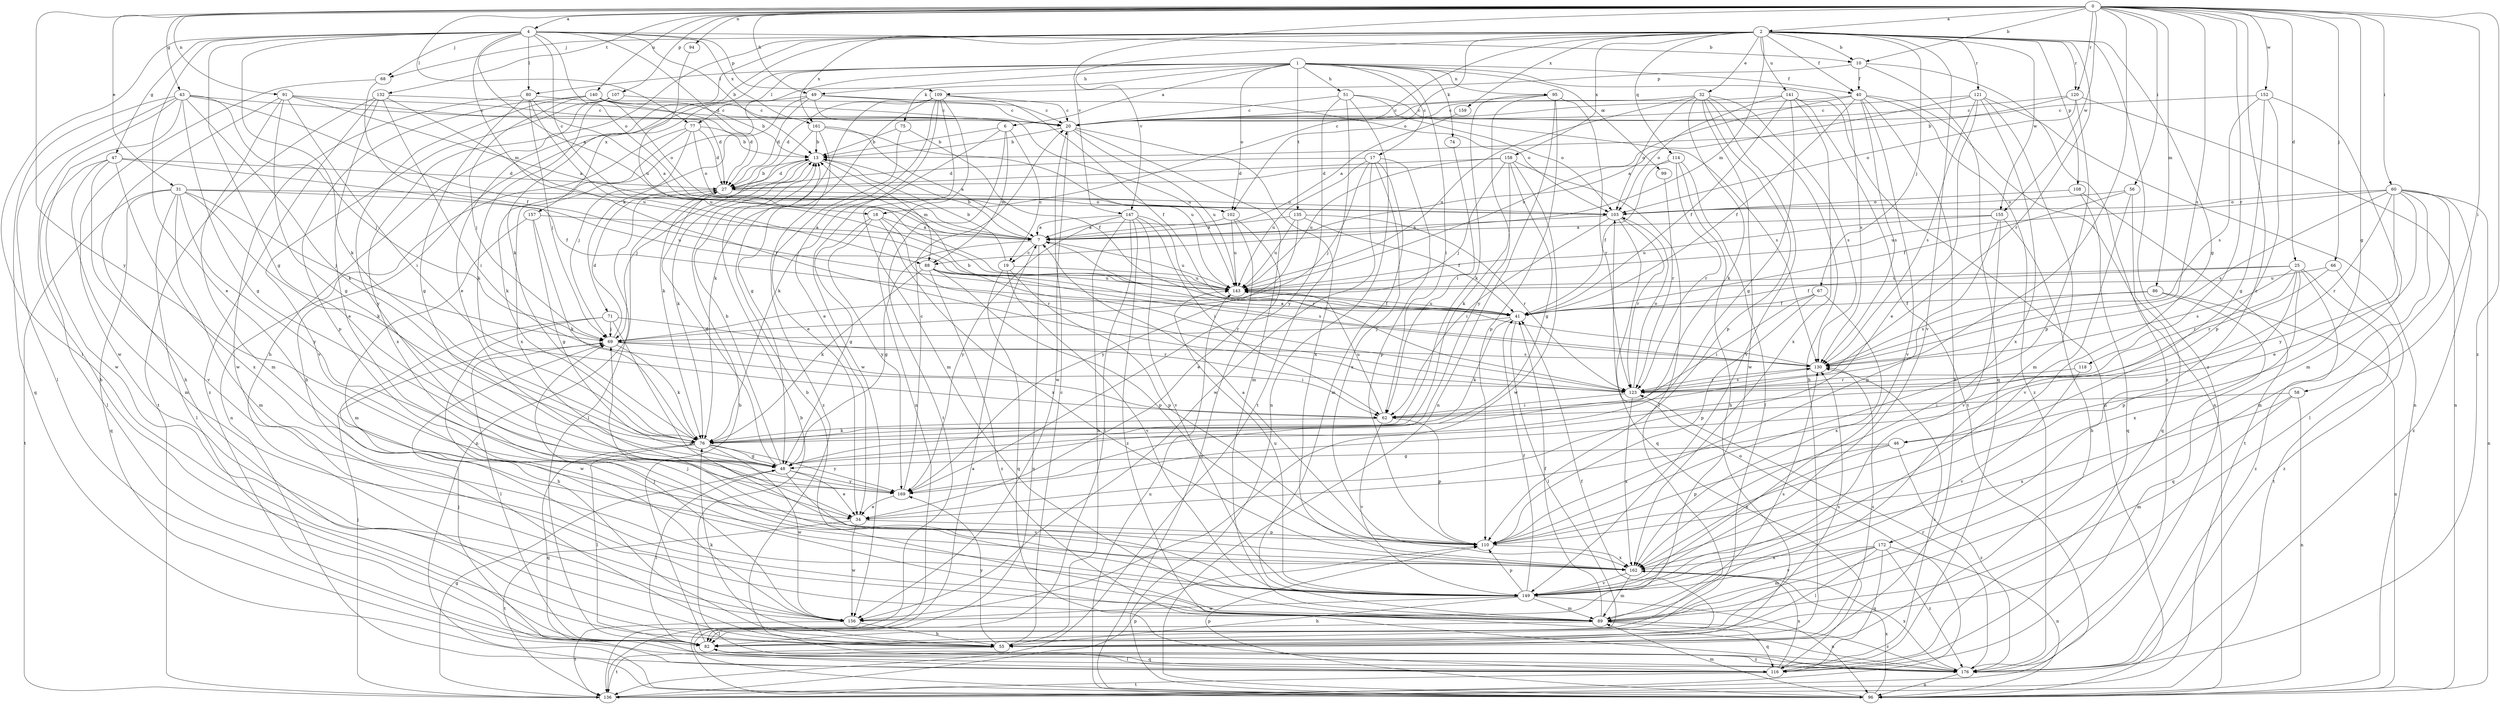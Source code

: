 strict digraph  {
0;
1;
2;
4;
6;
7;
10;
13;
17;
18;
19;
20;
25;
27;
31;
32;
34;
40;
41;
43;
46;
47;
48;
49;
51;
55;
56;
58;
60;
62;
66;
67;
68;
69;
71;
74;
75;
76;
77;
80;
82;
86;
88;
89;
91;
94;
95;
96;
99;
102;
103;
107;
108;
109;
110;
114;
116;
118;
120;
121;
123;
130;
132;
135;
136;
140;
141;
143;
147;
149;
152;
155;
156;
157;
158;
159;
161;
162;
169;
172;
176;
0 -> 2  [label=a];
0 -> 4  [label=a];
0 -> 10  [label=b];
0 -> 25  [label=d];
0 -> 31  [label=e];
0 -> 43  [label=g];
0 -> 46  [label=g];
0 -> 49  [label=h];
0 -> 56  [label=i];
0 -> 58  [label=i];
0 -> 60  [label=i];
0 -> 62  [label=i];
0 -> 66  [label=j];
0 -> 77  [label=l];
0 -> 86  [label=m];
0 -> 91  [label=n];
0 -> 94  [label=n];
0 -> 107  [label=p];
0 -> 118  [label=r];
0 -> 120  [label=r];
0 -> 130  [label=s];
0 -> 132  [label=t];
0 -> 140  [label=u];
0 -> 147  [label=v];
0 -> 152  [label=w];
0 -> 155  [label=w];
0 -> 169  [label=y];
0 -> 172  [label=z];
0 -> 176  [label=z];
1 -> 6  [label=a];
1 -> 17  [label=c];
1 -> 40  [label=f];
1 -> 49  [label=h];
1 -> 51  [label=h];
1 -> 62  [label=i];
1 -> 71  [label=k];
1 -> 74  [label=k];
1 -> 75  [label=k];
1 -> 77  [label=l];
1 -> 80  [label=l];
1 -> 95  [label=n];
1 -> 99  [label=o];
1 -> 102  [label=o];
1 -> 130  [label=s];
1 -> 135  [label=t];
1 -> 157  [label=x];
2 -> 10  [label=b];
2 -> 18  [label=c];
2 -> 32  [label=e];
2 -> 34  [label=e];
2 -> 40  [label=f];
2 -> 46  [label=g];
2 -> 55  [label=h];
2 -> 67  [label=j];
2 -> 68  [label=j];
2 -> 76  [label=k];
2 -> 88  [label=m];
2 -> 102  [label=o];
2 -> 108  [label=p];
2 -> 114  [label=q];
2 -> 120  [label=r];
2 -> 121  [label=r];
2 -> 123  [label=r];
2 -> 141  [label=u];
2 -> 147  [label=v];
2 -> 149  [label=v];
2 -> 155  [label=w];
2 -> 158  [label=x];
2 -> 159  [label=x];
2 -> 161  [label=x];
2 -> 176  [label=z];
4 -> 7  [label=a];
4 -> 10  [label=b];
4 -> 13  [label=b];
4 -> 18  [label=c];
4 -> 27  [label=d];
4 -> 34  [label=e];
4 -> 47  [label=g];
4 -> 48  [label=g];
4 -> 68  [label=j];
4 -> 76  [label=k];
4 -> 80  [label=l];
4 -> 82  [label=l];
4 -> 88  [label=m];
4 -> 102  [label=o];
4 -> 109  [label=p];
4 -> 161  [label=x];
6 -> 13  [label=b];
6 -> 19  [label=c];
6 -> 76  [label=k];
6 -> 88  [label=m];
6 -> 136  [label=t];
7 -> 13  [label=b];
7 -> 19  [label=c];
7 -> 48  [label=g];
7 -> 96  [label=n];
7 -> 143  [label=u];
10 -> 40  [label=f];
10 -> 109  [label=p];
10 -> 116  [label=q];
10 -> 176  [label=z];
13 -> 27  [label=d];
13 -> 69  [label=j];
13 -> 76  [label=k];
13 -> 88  [label=m];
17 -> 27  [label=d];
17 -> 69  [label=j];
17 -> 89  [label=m];
17 -> 110  [label=p];
17 -> 143  [label=u];
17 -> 156  [label=w];
17 -> 162  [label=x];
18 -> 7  [label=a];
18 -> 48  [label=g];
18 -> 123  [label=r];
18 -> 162  [label=x];
18 -> 169  [label=y];
19 -> 13  [label=b];
19 -> 110  [label=p];
19 -> 116  [label=q];
19 -> 143  [label=u];
19 -> 149  [label=v];
20 -> 13  [label=b];
20 -> 89  [label=m];
20 -> 143  [label=u];
20 -> 156  [label=w];
20 -> 162  [label=x];
25 -> 41  [label=f];
25 -> 110  [label=p];
25 -> 123  [label=r];
25 -> 130  [label=s];
25 -> 136  [label=t];
25 -> 143  [label=u];
25 -> 162  [label=x];
25 -> 176  [label=z];
27 -> 13  [label=b];
27 -> 82  [label=l];
27 -> 96  [label=n];
27 -> 103  [label=o];
31 -> 69  [label=j];
31 -> 76  [label=k];
31 -> 82  [label=l];
31 -> 89  [label=m];
31 -> 103  [label=o];
31 -> 116  [label=q];
31 -> 136  [label=t];
31 -> 143  [label=u];
31 -> 169  [label=y];
32 -> 20  [label=c];
32 -> 55  [label=h];
32 -> 76  [label=k];
32 -> 103  [label=o];
32 -> 110  [label=p];
32 -> 130  [label=s];
32 -> 143  [label=u];
32 -> 149  [label=v];
32 -> 156  [label=w];
34 -> 110  [label=p];
34 -> 136  [label=t];
34 -> 156  [label=w];
40 -> 20  [label=c];
40 -> 41  [label=f];
40 -> 55  [label=h];
40 -> 96  [label=n];
40 -> 130  [label=s];
40 -> 143  [label=u];
40 -> 149  [label=v];
40 -> 176  [label=z];
41 -> 69  [label=j];
41 -> 76  [label=k];
41 -> 82  [label=l];
41 -> 143  [label=u];
43 -> 20  [label=c];
43 -> 48  [label=g];
43 -> 55  [label=h];
43 -> 69  [label=j];
43 -> 76  [label=k];
43 -> 82  [label=l];
43 -> 116  [label=q];
43 -> 143  [label=u];
43 -> 156  [label=w];
46 -> 48  [label=g];
46 -> 110  [label=p];
46 -> 162  [label=x];
46 -> 176  [label=z];
47 -> 27  [label=d];
47 -> 41  [label=f];
47 -> 82  [label=l];
47 -> 89  [label=m];
47 -> 149  [label=v];
47 -> 162  [label=x];
48 -> 13  [label=b];
48 -> 27  [label=d];
48 -> 34  [label=e];
48 -> 82  [label=l];
48 -> 149  [label=v];
48 -> 169  [label=y];
49 -> 20  [label=c];
49 -> 27  [label=d];
49 -> 55  [label=h];
49 -> 103  [label=o];
49 -> 143  [label=u];
49 -> 162  [label=x];
51 -> 20  [label=c];
51 -> 96  [label=n];
51 -> 103  [label=o];
51 -> 130  [label=s];
51 -> 136  [label=t];
51 -> 169  [label=y];
55 -> 20  [label=c];
55 -> 41  [label=f];
55 -> 76  [label=k];
55 -> 130  [label=s];
55 -> 136  [label=t];
55 -> 169  [label=y];
56 -> 41  [label=f];
56 -> 103  [label=o];
56 -> 116  [label=q];
56 -> 149  [label=v];
58 -> 62  [label=i];
58 -> 89  [label=m];
58 -> 96  [label=n];
58 -> 162  [label=x];
60 -> 34  [label=e];
60 -> 82  [label=l];
60 -> 89  [label=m];
60 -> 96  [label=n];
60 -> 103  [label=o];
60 -> 123  [label=r];
60 -> 130  [label=s];
60 -> 143  [label=u];
60 -> 169  [label=y];
60 -> 176  [label=z];
62 -> 76  [label=k];
62 -> 110  [label=p];
62 -> 143  [label=u];
62 -> 149  [label=v];
66 -> 123  [label=r];
66 -> 143  [label=u];
66 -> 176  [label=z];
67 -> 41  [label=f];
67 -> 62  [label=i];
67 -> 110  [label=p];
67 -> 162  [label=x];
68 -> 41  [label=f];
68 -> 156  [label=w];
69 -> 27  [label=d];
69 -> 62  [label=i];
69 -> 76  [label=k];
69 -> 82  [label=l];
69 -> 130  [label=s];
71 -> 55  [label=h];
71 -> 69  [label=j];
71 -> 123  [label=r];
71 -> 156  [label=w];
71 -> 162  [label=x];
74 -> 62  [label=i];
75 -> 13  [label=b];
75 -> 34  [label=e];
75 -> 41  [label=f];
76 -> 48  [label=g];
76 -> 82  [label=l];
76 -> 116  [label=q];
76 -> 156  [label=w];
76 -> 169  [label=y];
77 -> 13  [label=b];
77 -> 27  [label=d];
77 -> 69  [label=j];
77 -> 76  [label=k];
77 -> 96  [label=n];
77 -> 103  [label=o];
80 -> 7  [label=a];
80 -> 20  [label=c];
80 -> 48  [label=g];
80 -> 69  [label=j];
80 -> 143  [label=u];
80 -> 156  [label=w];
82 -> 13  [label=b];
82 -> 116  [label=q];
82 -> 130  [label=s];
82 -> 176  [label=z];
86 -> 41  [label=f];
86 -> 96  [label=n];
86 -> 116  [label=q];
86 -> 130  [label=s];
88 -> 76  [label=k];
88 -> 110  [label=p];
88 -> 123  [label=r];
88 -> 130  [label=s];
88 -> 143  [label=u];
88 -> 176  [label=z];
89 -> 13  [label=b];
89 -> 41  [label=f];
89 -> 82  [label=l];
89 -> 116  [label=q];
89 -> 130  [label=s];
89 -> 176  [label=z];
91 -> 7  [label=a];
91 -> 20  [label=c];
91 -> 27  [label=d];
91 -> 48  [label=g];
91 -> 55  [label=h];
91 -> 62  [label=i];
91 -> 89  [label=m];
94 -> 143  [label=u];
95 -> 20  [label=c];
95 -> 76  [label=k];
95 -> 96  [label=n];
95 -> 110  [label=p];
95 -> 123  [label=r];
95 -> 169  [label=y];
96 -> 89  [label=m];
96 -> 110  [label=p];
96 -> 143  [label=u];
96 -> 162  [label=x];
99 -> 123  [label=r];
102 -> 7  [label=a];
102 -> 34  [label=e];
102 -> 96  [label=n];
102 -> 143  [label=u];
103 -> 7  [label=a];
103 -> 62  [label=i];
103 -> 116  [label=q];
103 -> 123  [label=r];
107 -> 20  [label=c];
107 -> 76  [label=k];
107 -> 149  [label=v];
107 -> 162  [label=x];
108 -> 103  [label=o];
108 -> 116  [label=q];
108 -> 136  [label=t];
109 -> 20  [label=c];
109 -> 27  [label=d];
109 -> 34  [label=e];
109 -> 41  [label=f];
109 -> 48  [label=g];
109 -> 76  [label=k];
109 -> 89  [label=m];
109 -> 96  [label=n];
109 -> 156  [label=w];
110 -> 7  [label=a];
110 -> 162  [label=x];
114 -> 27  [label=d];
114 -> 41  [label=f];
114 -> 55  [label=h];
114 -> 82  [label=l];
114 -> 123  [label=r];
116 -> 82  [label=l];
116 -> 130  [label=s];
116 -> 136  [label=t];
116 -> 162  [label=x];
118 -> 123  [label=r];
118 -> 149  [label=v];
120 -> 13  [label=b];
120 -> 20  [label=c];
120 -> 96  [label=n];
120 -> 103  [label=o];
120 -> 110  [label=p];
121 -> 7  [label=a];
121 -> 20  [label=c];
121 -> 34  [label=e];
121 -> 89  [label=m];
121 -> 96  [label=n];
121 -> 130  [label=s];
121 -> 162  [label=x];
123 -> 62  [label=i];
123 -> 103  [label=o];
123 -> 130  [label=s];
123 -> 162  [label=x];
130 -> 7  [label=a];
130 -> 13  [label=b];
130 -> 123  [label=r];
132 -> 20  [label=c];
132 -> 34  [label=e];
132 -> 62  [label=i];
132 -> 123  [label=r];
132 -> 136  [label=t];
132 -> 176  [label=z];
135 -> 7  [label=a];
135 -> 41  [label=f];
135 -> 123  [label=r];
135 -> 143  [label=u];
135 -> 169  [label=y];
136 -> 7  [label=a];
136 -> 48  [label=g];
136 -> 69  [label=j];
136 -> 103  [label=o];
136 -> 110  [label=p];
140 -> 13  [label=b];
140 -> 20  [label=c];
140 -> 27  [label=d];
140 -> 69  [label=j];
140 -> 103  [label=o];
140 -> 110  [label=p];
140 -> 169  [label=y];
141 -> 20  [label=c];
141 -> 41  [label=f];
141 -> 48  [label=g];
141 -> 96  [label=n];
141 -> 103  [label=o];
141 -> 136  [label=t];
141 -> 162  [label=x];
143 -> 41  [label=f];
147 -> 7  [label=a];
147 -> 55  [label=h];
147 -> 62  [label=i];
147 -> 82  [label=l];
147 -> 123  [label=r];
147 -> 149  [label=v];
147 -> 169  [label=y];
147 -> 176  [label=z];
149 -> 41  [label=f];
149 -> 55  [label=h];
149 -> 69  [label=j];
149 -> 89  [label=m];
149 -> 96  [label=n];
149 -> 110  [label=p];
149 -> 143  [label=u];
149 -> 156  [label=w];
152 -> 20  [label=c];
152 -> 48  [label=g];
152 -> 89  [label=m];
152 -> 110  [label=p];
152 -> 130  [label=s];
155 -> 7  [label=a];
155 -> 55  [label=h];
155 -> 110  [label=p];
155 -> 143  [label=u];
155 -> 149  [label=v];
156 -> 55  [label=h];
156 -> 69  [label=j];
156 -> 136  [label=t];
157 -> 7  [label=a];
157 -> 48  [label=g];
157 -> 76  [label=k];
157 -> 89  [label=m];
158 -> 27  [label=d];
158 -> 48  [label=g];
158 -> 69  [label=j];
158 -> 76  [label=k];
158 -> 82  [label=l];
158 -> 143  [label=u];
158 -> 156  [label=w];
159 -> 7  [label=a];
161 -> 7  [label=a];
161 -> 13  [label=b];
161 -> 76  [label=k];
161 -> 143  [label=u];
161 -> 176  [label=z];
162 -> 89  [label=m];
162 -> 149  [label=v];
169 -> 20  [label=c];
169 -> 34  [label=e];
172 -> 82  [label=l];
172 -> 89  [label=m];
172 -> 96  [label=n];
172 -> 116  [label=q];
172 -> 149  [label=v];
172 -> 162  [label=x];
172 -> 176  [label=z];
176 -> 13  [label=b];
176 -> 69  [label=j];
176 -> 96  [label=n];
176 -> 123  [label=r];
176 -> 162  [label=x];
}
